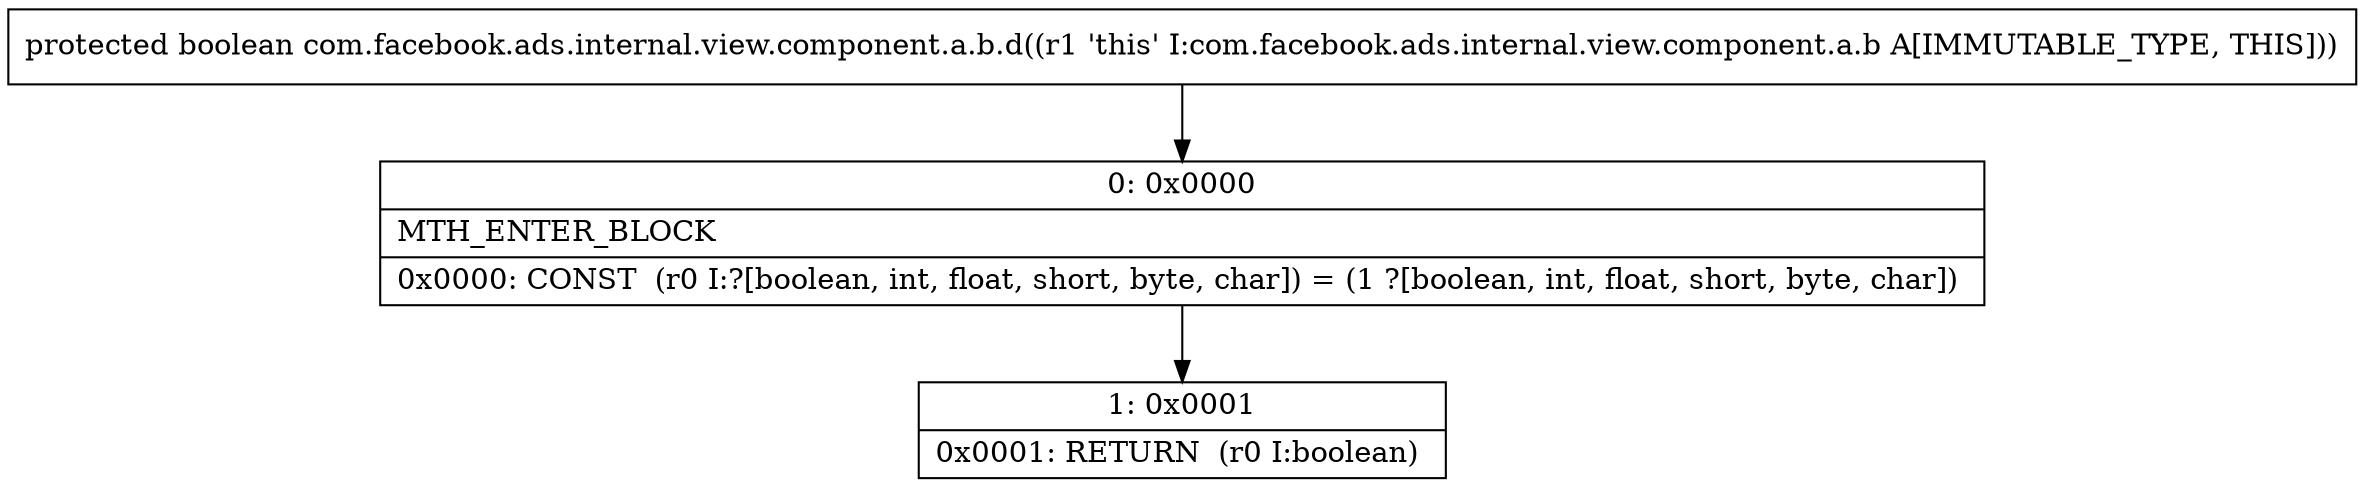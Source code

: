 digraph "CFG forcom.facebook.ads.internal.view.component.a.b.d()Z" {
Node_0 [shape=record,label="{0\:\ 0x0000|MTH_ENTER_BLOCK\l|0x0000: CONST  (r0 I:?[boolean, int, float, short, byte, char]) = (1 ?[boolean, int, float, short, byte, char]) \l}"];
Node_1 [shape=record,label="{1\:\ 0x0001|0x0001: RETURN  (r0 I:boolean) \l}"];
MethodNode[shape=record,label="{protected boolean com.facebook.ads.internal.view.component.a.b.d((r1 'this' I:com.facebook.ads.internal.view.component.a.b A[IMMUTABLE_TYPE, THIS])) }"];
MethodNode -> Node_0;
Node_0 -> Node_1;
}

